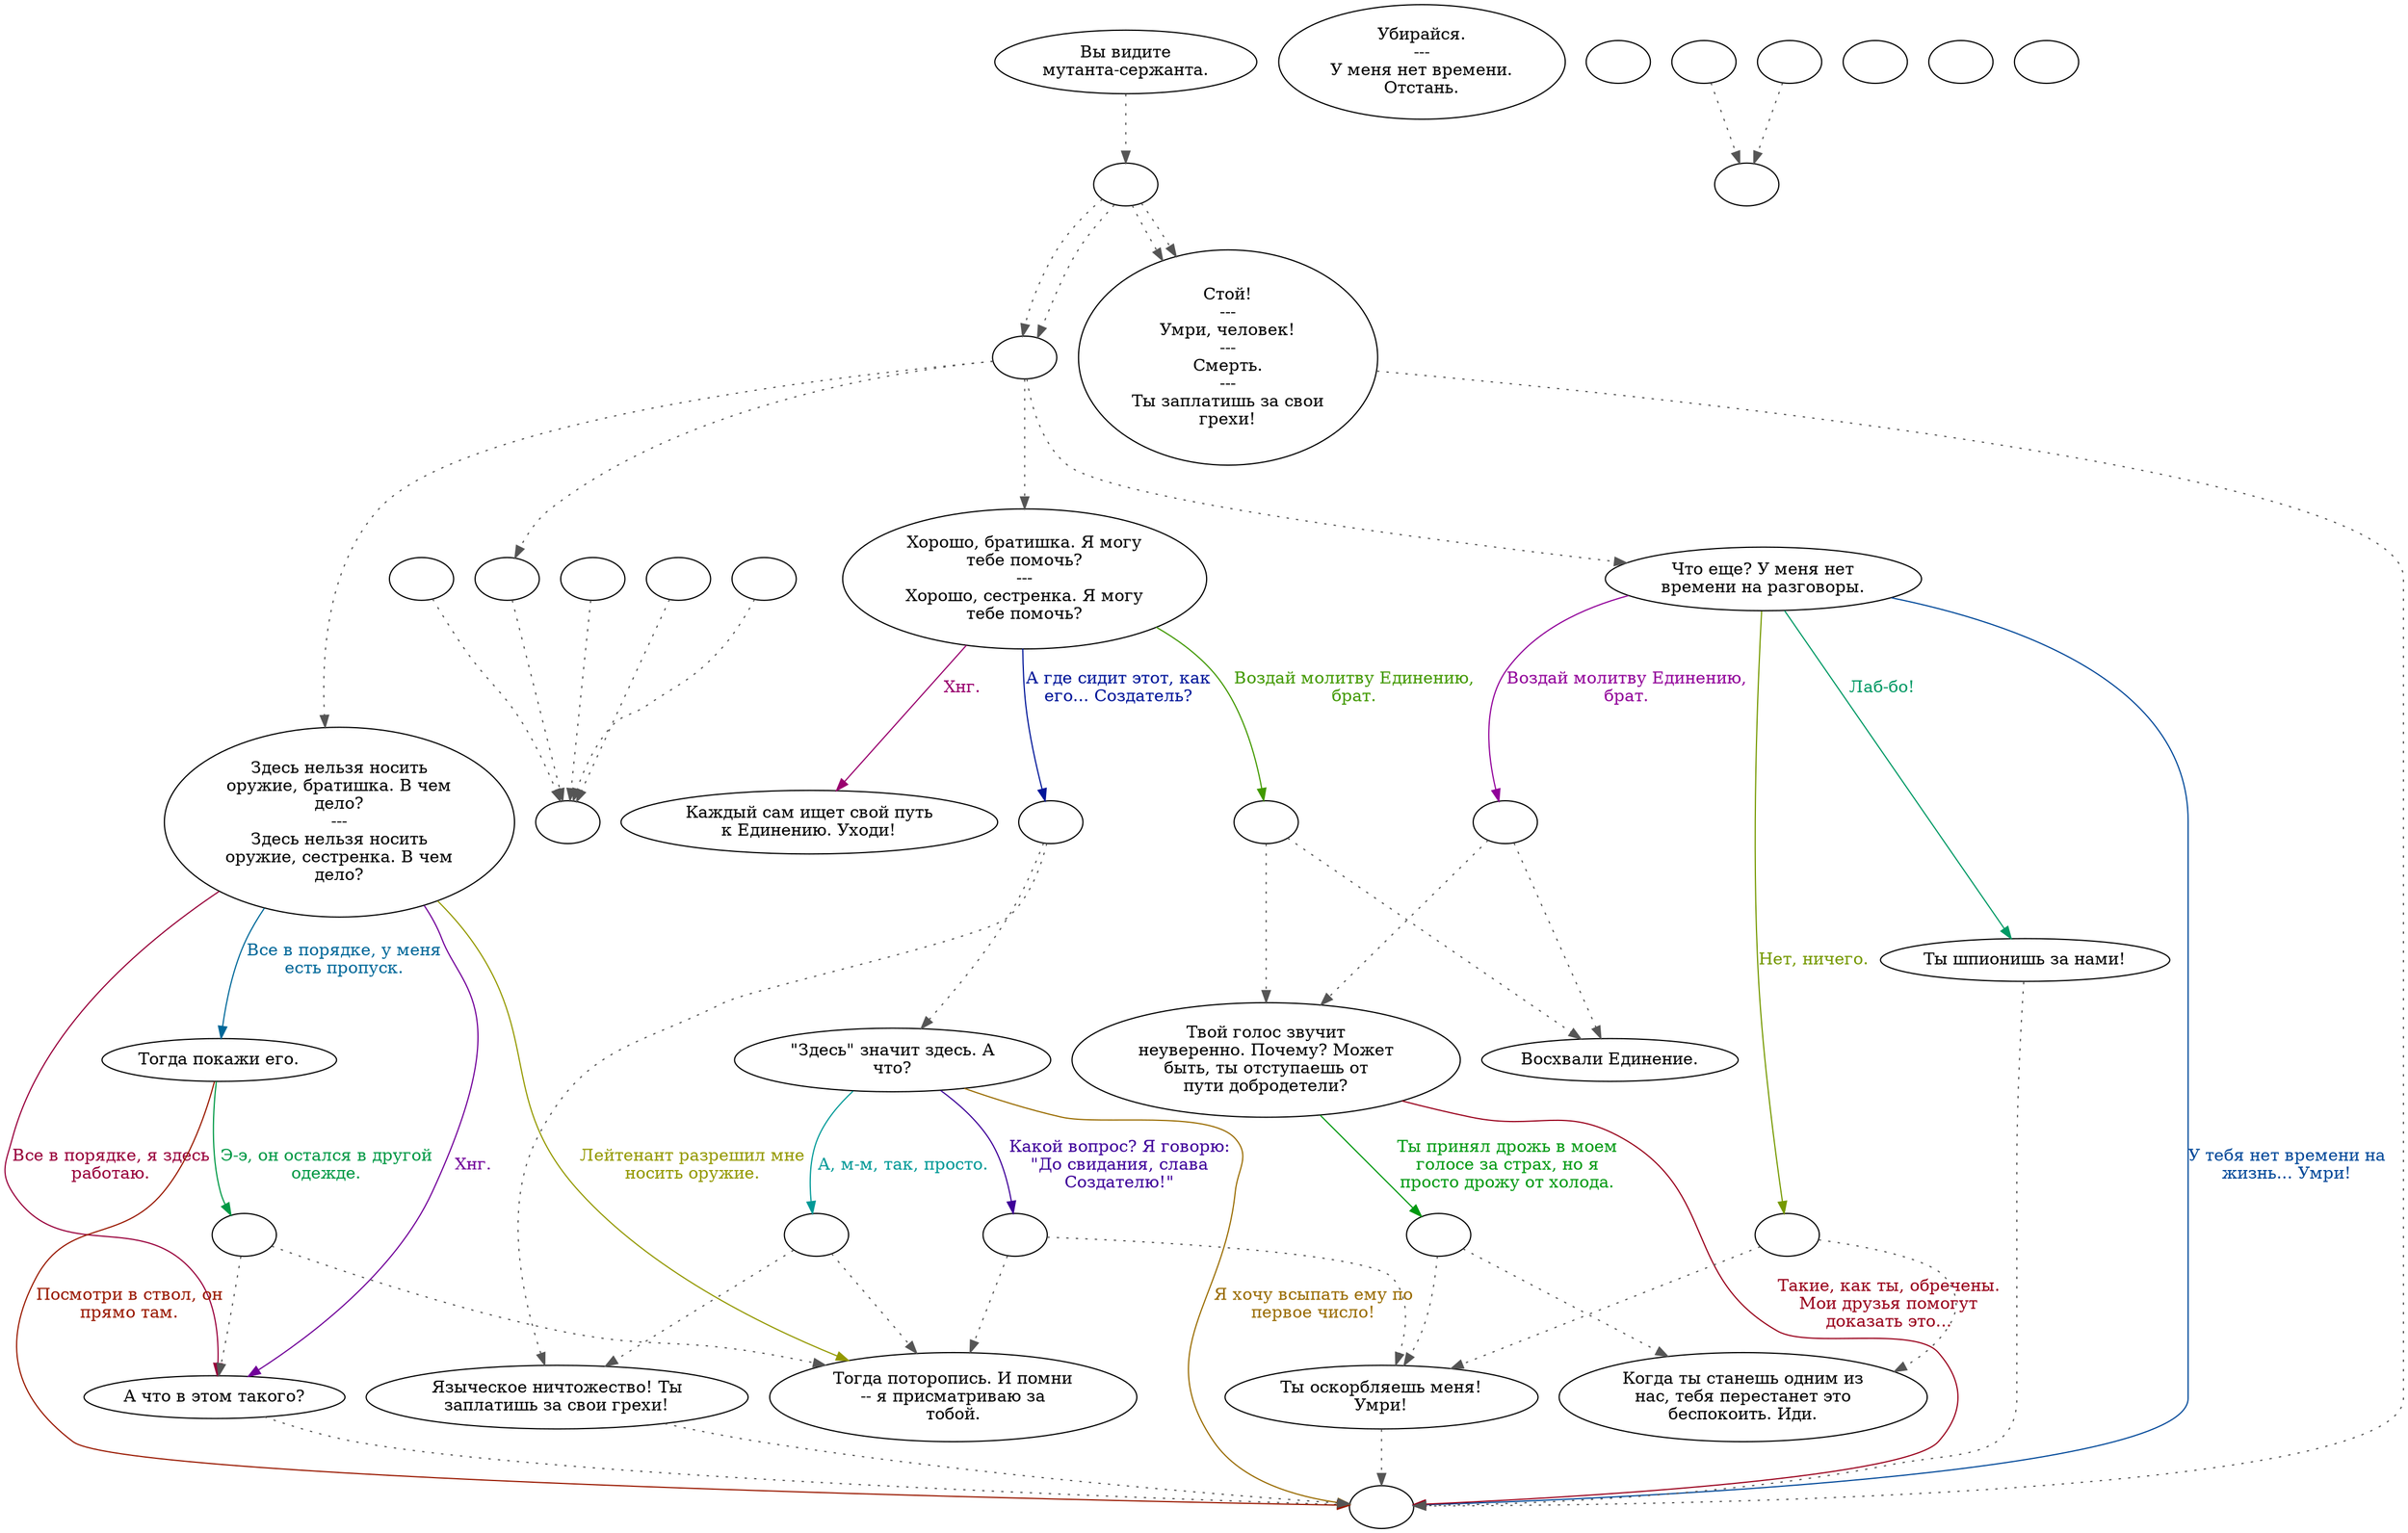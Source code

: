 digraph gensarg {
  "start" [style=filled       fillcolor="#FFFFFF"       color="#000000"]
  "start" -> "pre_dialogue" [style=dotted color="#555555"]
  "start" [label="Вы видите\nмутанта-сержанта."]
  "do_dialogue" [style=filled       fillcolor="#FFFFFF"       color="#000000"]
  "do_dialogue" -> "get_reaction" [style=dotted color="#555555"]
  "do_dialogue" -> "mutan01" [style=dotted color="#555555"]
  "do_dialogue" -> "mutan13" [style=dotted color="#555555"]
  "do_dialogue" -> "mutan05" [style=dotted color="#555555"]
  "do_dialogue" [label=""]
  "pre_dialogue" [style=filled       fillcolor="#FFFFFF"       color="#000000"]
  "pre_dialogue" -> "do_dialogue" [style=dotted color="#555555"]
  "pre_dialogue" -> "mutan00" [style=dotted color="#555555"]
  "pre_dialogue" -> "do_dialogue" [style=dotted color="#555555"]
  "pre_dialogue" -> "mutan00" [style=dotted color="#555555"]
  "pre_dialogue" [label=""]
  "mutan00" [style=filled       fillcolor="#FFFFFF"       color="#000000"]
  "mutan00" -> "mutancbt" [style=dotted color="#555555"]
  "mutan00" [label="Стой!\n---\nУмри, человек!\n---\nСмерть.\n---\nТы заплатишь за свои\nгрехи!"]
  "mutan01" [style=filled       fillcolor="#FFFFFF"       color="#000000"]
  "mutan01" [label="Здесь нельзя носить\nоружие, братишка. В чем\nдело?\n---\nЗдесь нельзя носить\nоружие, сестренка. В чем\nдело?"]
  "mutan01" -> "mutan02" [label="Все в порядке, я здесь\nработаю." color="#99003B" fontcolor="#99003B"]
  "mutan01" -> "mutan03" [label="Все в порядке, у меня\nесть пропуск." color="#006899" fontcolor="#006899"]
  "mutan01" -> "mutan04" [label="Лейтенант разрешил мне\nносить оружие." color="#949900" fontcolor="#949900"]
  "mutan01" -> "mutan02" [label="Хнг." color="#710099" fontcolor="#710099"]
  "mutan02" [style=filled       fillcolor="#FFFFFF"       color="#000000"]
  "mutan02" -> "mutancbt" [style=dotted color="#555555"]
  "mutan02" [label="А что в этом такого?"]
  "mutan03" [style=filled       fillcolor="#FFFFFF"       color="#000000"]
  "mutan03" [label="Тогда покажи его."]
  "mutan03" -> "mutan03a" [label="Э-э, он остался в другой\nодежде." color="#009945" fontcolor="#009945"]
  "mutan03" -> "mutancbt" [label="Посмотри в ствол, он\nпрямо там." color="#991800" fontcolor="#991800"]
  "mutan03a" [style=filled       fillcolor="#FFFFFF"       color="#000000"]
  "mutan03a" -> "mutan04" [style=dotted color="#555555"]
  "mutan03a" -> "mutan02" [style=dotted color="#555555"]
  "mutan03a" [label=""]
  "mutan04" [style=filled       fillcolor="#FFFFFF"       color="#000000"]
  "mutan04" [label="Тогда поторопись. И помни\n-- я присматриваю за\nтобой."]
  "mutan05" [style=filled       fillcolor="#FFFFFF"       color="#000000"]
  "mutan05" [label="Хорошо, братишка. Я могу\nтебе помочь?\n---\nХорошо, сестренка. Я могу\nтебе помочь?"]
  "mutan05" -> "mutan05a" [label="А где сидит этот, как\nего... Создатель?" color="#001599" fontcolor="#001599"]
  "mutan05" -> "mutan05b" [label="Воздай молитву Единению,\nбрат." color="#419900" fontcolor="#419900"]
  "mutan05" -> "mutan06" [label="Хнг." color="#99006E" fontcolor="#99006E"]
  "mutan05a" [style=filled       fillcolor="#FFFFFF"       color="#000000"]
  "mutan05a" -> "mutan08" [style=dotted color="#555555"]
  "mutan05a" -> "mutan07" [style=dotted color="#555555"]
  "mutan05a" [label=""]
  "mutan05b" [style=filled       fillcolor="#FFFFFF"       color="#000000"]
  "mutan05b" -> "mutan10" [style=dotted color="#555555"]
  "mutan05b" -> "mutan11" [style=dotted color="#555555"]
  "mutan05b" [label=""]
  "mutan06" [style=filled       fillcolor="#FFFFFF"       color="#000000"]
  "mutan06" [label="Каждый сам ищет свой путь\nк Единению. Уходи!"]
  "mutan07" [style=filled       fillcolor="#FFFFFF"       color="#000000"]
  "mutan07" -> "mutancbt" [style=dotted color="#555555"]
  "mutan07" [label="Языческое ничтожество! Ты\nзаплатишь за свои грехи!"]
  "mutan08" [style=filled       fillcolor="#FFFFFF"       color="#000000"]
  "mutan08" [label="\"Здесь\" значит здесь. А\nчто?"]
  "mutan08" -> "mutan08a" [label="А, м-м, так, просто." color="#009997" fontcolor="#009997"]
  "mutan08" -> "mutancbt" [label="Я хочу всыпать ему по\nпервое число!" color="#996B00" fontcolor="#996B00"]
  "mutan08" -> "mutan08b" [label="Какой вопрос? Я говорю:\n\"До свидания, слава\nСоздателю!\"" color="#3E0099" fontcolor="#3E0099"]
  "mutan08a" [style=filled       fillcolor="#FFFFFF"       color="#000000"]
  "mutan08a" -> "mutan04" [style=dotted color="#555555"]
  "mutan08a" -> "mutan07" [style=dotted color="#555555"]
  "mutan08a" [label=""]
  "mutan08b" [style=filled       fillcolor="#FFFFFF"       color="#000000"]
  "mutan08b" -> "mutan04" [style=dotted color="#555555"]
  "mutan08b" -> "mutan09" [style=dotted color="#555555"]
  "mutan08b" [label=""]
  "mutan09" [style=filled       fillcolor="#FFFFFF"       color="#000000"]
  "mutan09" -> "mutancbt" [style=dotted color="#555555"]
  "mutan09" [label="Ты оскорбляешь меня!\nУмри!"]
  "mutan10" [style=filled       fillcolor="#FFFFFF"       color="#000000"]
  "mutan10" [label="Восхвали Единение."]
  "mutan11" [style=filled       fillcolor="#FFFFFF"       color="#000000"]
  "mutan11" [label="Твой голос звучит\nнеуверенно. Почему? Может\nбыть, ты отступаешь от\nпути добродетели?"]
  "mutan11" -> "mutan11a" [label="Ты принял дрожь в моем\nголосе за страх, но я\nпросто дрожу от холода." color="#009911" fontcolor="#009911"]
  "mutan11" -> "mutancbt" [label="Такие, как ты, обречены.\nМои друзья помогут\nдоказать это..." color="#99001B" fontcolor="#99001B"]
  "mutan11a" [style=filled       fillcolor="#FFFFFF"       color="#000000"]
  "mutan11a" -> "mutan12" [style=dotted color="#555555"]
  "mutan11a" -> "mutan09" [style=dotted color="#555555"]
  "mutan11a" [label=""]
  "mutan12" [style=filled       fillcolor="#FFFFFF"       color="#000000"]
  "mutan12" [label="Когда ты станешь одним из\nнас, тебя перестанет это\nбеспокоить. Иди."]
  "mutan13" [style=filled       fillcolor="#FFFFFF"       color="#000000"]
  "mutan13" [label="Что еще? У меня нет\nвремени на разговоры."]
  "mutan13" -> "mutancbt" [label="У тебя нет времени на\nжизнь... Умри!" color="#004899" fontcolor="#004899"]
  "mutan13" -> "mutan13a" [label="Нет, ничего." color="#759900" fontcolor="#759900"]
  "mutan13" -> "mutan13b" [label="Воздай молитву Единению,\nбрат." color="#910099" fontcolor="#910099"]
  "mutan13" -> "mutan14" [label="Лаб-бо!" color="#009964" fontcolor="#009964"]
  "mutan13a" [style=filled       fillcolor="#FFFFFF"       color="#000000"]
  "mutan13a" -> "mutan12" [style=dotted color="#555555"]
  "mutan13a" -> "mutan09" [style=dotted color="#555555"]
  "mutan13a" [label=""]
  "mutan13b" [style=filled       fillcolor="#FFFFFF"       color="#000000"]
  "mutan13b" -> "mutan10" [style=dotted color="#555555"]
  "mutan13b" -> "mutan11" [style=dotted color="#555555"]
  "mutan13b" [label=""]
  "mutan14" [style=filled       fillcolor="#FFFFFF"       color="#000000"]
  "mutan14" -> "mutancbt" [style=dotted color="#555555"]
  "mutan14" [label="Ты шпионишь за нами!"]
  "mutan15" [style=filled       fillcolor="#FFFFFF"       color="#000000"]
  "mutan15" [label="Убирайся.\n---\nУ меня нет времени.\nОтстань."]
  "mutanend" [style=filled       fillcolor="#FFFFFF"       color="#000000"]
  "mutanend" [label=""]
  "mutancbt" [style=filled       fillcolor="#FFFFFF"       color="#000000"]
  "mutancbt" [label=""]
  "get_reaction" [style=filled       fillcolor="#FFFFFF"       color="#000000"]
  "get_reaction" -> "ReactToLevel" [style=dotted color="#555555"]
  "get_reaction" [label=""]
  "ReactToLevel" [style=filled       fillcolor="#FFFFFF"       color="#000000"]
  "ReactToLevel" [label=""]
  "LevelToReact" [style=filled       fillcolor="#FFFFFF"       color="#000000"]
  "LevelToReact" [label=""]
  "UpReact" [style=filled       fillcolor="#FFFFFF"       color="#000000"]
  "UpReact" -> "ReactToLevel" [style=dotted color="#555555"]
  "UpReact" [label=""]
  "DownReact" [style=filled       fillcolor="#FFFFFF"       color="#000000"]
  "DownReact" -> "ReactToLevel" [style=dotted color="#555555"]
  "DownReact" [label=""]
  "BottomReact" [style=filled       fillcolor="#FFFFFF"       color="#000000"]
  "BottomReact" [label=""]
  "TopReact" [style=filled       fillcolor="#FFFFFF"       color="#000000"]
  "TopReact" [label=""]
  "BigUpReact" [style=filled       fillcolor="#FFFFFF"       color="#000000"]
  "BigUpReact" -> "ReactToLevel" [style=dotted color="#555555"]
  "BigUpReact" [label=""]
  "BigDownReact" [style=filled       fillcolor="#FFFFFF"       color="#000000"]
  "BigDownReact" -> "ReactToLevel" [style=dotted color="#555555"]
  "BigDownReact" [label=""]
  "UpReactLevel" [style=filled       fillcolor="#FFFFFF"       color="#000000"]
  "UpReactLevel" -> "LevelToReact" [style=dotted color="#555555"]
  "UpReactLevel" [label=""]
  "DownReactLevel" [style=filled       fillcolor="#FFFFFF"       color="#000000"]
  "DownReactLevel" -> "LevelToReact" [style=dotted color="#555555"]
  "DownReactLevel" [label=""]
  "Goodbyes" [style=filled       fillcolor="#FFFFFF"       color="#000000"]
  "Goodbyes" [label=""]
}